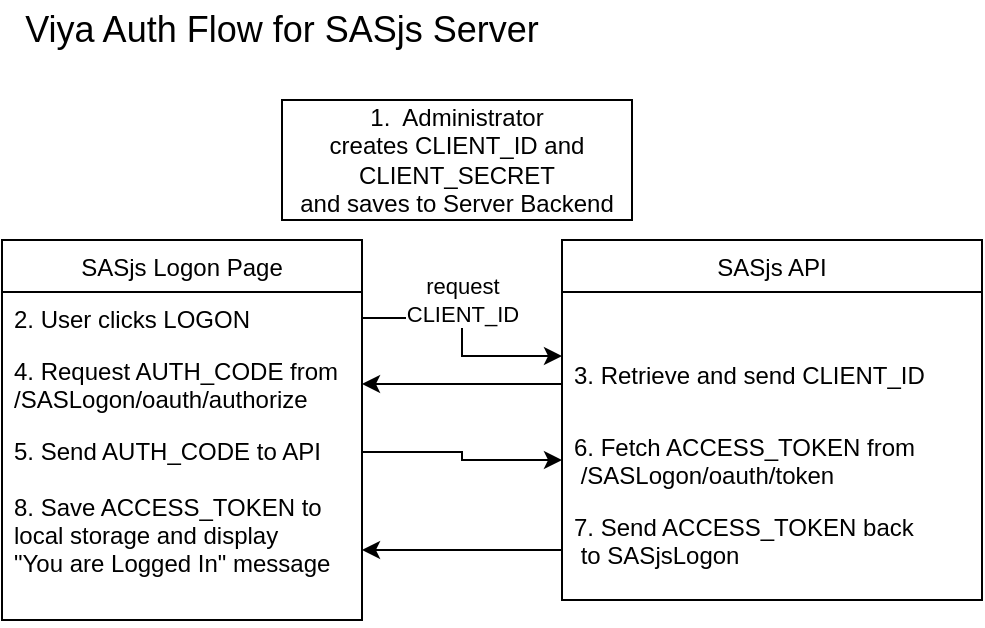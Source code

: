 <mxfile>
    <diagram id="W5IRJ3mJlahcmOzCifq6" name="Page-1">
        <mxGraphModel dx="782" dy="498" grid="1" gridSize="10" guides="1" tooltips="1" connect="1" arrows="1" fold="1" page="1" pageScale="1" pageWidth="827" pageHeight="1169" math="0" shadow="0">
            <root>
                <mxCell id="0"/>
                <mxCell id="1" parent="0"/>
                <mxCell id="4" value="SASjs Logon Page" style="swimlane;fontStyle=0;childLayout=stackLayout;horizontal=1;startSize=26;horizontalStack=0;resizeParent=1;resizeParentMax=0;resizeLast=0;collapsible=1;marginBottom=0;" vertex="1" parent="1">
                    <mxGeometry x="80" y="180" width="180" height="190" as="geometry"/>
                </mxCell>
                <mxCell id="5" value="2. User clicks LOGON" style="text;strokeColor=none;fillColor=none;align=left;verticalAlign=top;spacingLeft=4;spacingRight=4;overflow=hidden;rotatable=0;points=[[0,0.5],[1,0.5]];portConstraint=eastwest;" vertex="1" parent="4">
                    <mxGeometry y="26" width="180" height="26" as="geometry"/>
                </mxCell>
                <mxCell id="6" value="4. Request AUTH_CODE from &#10;/SASLogon/oauth/authorize" style="text;strokeColor=none;fillColor=none;align=left;verticalAlign=top;spacingLeft=4;spacingRight=4;overflow=hidden;rotatable=0;points=[[0,0.5],[1,0.5]];portConstraint=eastwest;" vertex="1" parent="4">
                    <mxGeometry y="52" width="180" height="40" as="geometry"/>
                </mxCell>
                <mxCell id="15" value="5. Send AUTH_CODE to API" style="text;strokeColor=none;fillColor=none;align=left;verticalAlign=top;spacingLeft=4;spacingRight=4;overflow=hidden;rotatable=0;points=[[0,0.5],[1,0.5]];portConstraint=eastwest;" vertex="1" parent="4">
                    <mxGeometry y="92" width="180" height="28" as="geometry"/>
                </mxCell>
                <mxCell id="19" value="8. Save ACCESS_TOKEN to&#10;local storage and display &#10;&quot;You are Logged In&quot; message" style="text;strokeColor=none;fillColor=none;align=left;verticalAlign=top;spacingLeft=4;spacingRight=4;overflow=hidden;rotatable=0;points=[[0,0.5],[1,0.5]];portConstraint=eastwest;" vertex="1" parent="4">
                    <mxGeometry y="120" width="180" height="70" as="geometry"/>
                </mxCell>
                <mxCell id="8" value="SASjs API" style="swimlane;fontStyle=0;childLayout=stackLayout;horizontal=1;startSize=26;horizontalStack=0;resizeParent=1;resizeParentMax=0;resizeLast=0;collapsible=1;marginBottom=0;" vertex="1" parent="1">
                    <mxGeometry x="360" y="180" width="210" height="180" as="geometry"/>
                </mxCell>
                <mxCell id="9" value="&#10;&#10;3. Retrieve and send CLIENT_ID" style="text;strokeColor=none;fillColor=none;align=left;verticalAlign=top;spacingLeft=4;spacingRight=4;overflow=hidden;rotatable=0;points=[[0,0.5],[1,0.5]];portConstraint=eastwest;" vertex="1" parent="8">
                    <mxGeometry y="26" width="210" height="64" as="geometry"/>
                </mxCell>
                <mxCell id="10" value="6. Fetch ACCESS_TOKEN from&#10; /SASLogon/oauth/token " style="text;strokeColor=none;fillColor=none;align=left;verticalAlign=top;spacingLeft=4;spacingRight=4;overflow=hidden;rotatable=0;points=[[0,0.5],[1,0.5]];portConstraint=eastwest;" vertex="1" parent="8">
                    <mxGeometry y="90" width="210" height="40" as="geometry"/>
                </mxCell>
                <mxCell id="18" value="7. Send ACCESS_TOKEN back&#10; to SASjsLogon" style="text;strokeColor=none;fillColor=none;align=left;verticalAlign=top;spacingLeft=4;spacingRight=4;overflow=hidden;rotatable=0;points=[[0,0.5],[1,0.5]];portConstraint=eastwest;" vertex="1" parent="8">
                    <mxGeometry y="130" width="210" height="50" as="geometry"/>
                </mxCell>
                <mxCell id="13" value="request &lt;br&gt;CLIENT_ID" style="edgeStyle=orthogonalEdgeStyle;rounded=0;orthogonalLoop=1;jettySize=auto;html=1;exitX=1;exitY=0.5;exitDx=0;exitDy=0;entryX=0;entryY=0.5;entryDx=0;entryDy=0;" edge="1" parent="1" source="5" target="9">
                    <mxGeometry x="-0.16" y="-9" relative="1" as="geometry">
                        <mxPoint x="9" y="-9" as="offset"/>
                    </mxGeometry>
                </mxCell>
                <mxCell id="17" style="edgeStyle=orthogonalEdgeStyle;rounded=0;orthogonalLoop=1;jettySize=auto;html=1;exitX=1;exitY=0.5;exitDx=0;exitDy=0;" edge="1" parent="1" source="15" target="10">
                    <mxGeometry relative="1" as="geometry">
                        <Array as="points">
                            <mxPoint x="310" y="286"/>
                            <mxPoint x="310" y="290"/>
                        </Array>
                    </mxGeometry>
                </mxCell>
                <mxCell id="20" style="edgeStyle=orthogonalEdgeStyle;rounded=0;orthogonalLoop=1;jettySize=auto;html=1;" edge="1" parent="1" source="9" target="6">
                    <mxGeometry relative="1" as="geometry">
                        <Array as="points">
                            <mxPoint x="350" y="252"/>
                            <mxPoint x="350" y="252"/>
                        </Array>
                    </mxGeometry>
                </mxCell>
                <mxCell id="21" style="edgeStyle=orthogonalEdgeStyle;rounded=0;orthogonalLoop=1;jettySize=auto;html=1;entryX=1;entryY=0.5;entryDx=0;entryDy=0;" edge="1" parent="1" source="18" target="19">
                    <mxGeometry relative="1" as="geometry"/>
                </mxCell>
                <mxCell id="23" value="&lt;span&gt;1.&amp;nbsp; Administrator creates&amp;nbsp;CLIENT_ID and CLIENT_SECRET&lt;/span&gt;&lt;br&gt;&lt;span&gt;and saves to Server Backend&lt;/span&gt;" style="rounded=0;whiteSpace=wrap;html=1;" vertex="1" parent="1">
                    <mxGeometry x="220" y="110" width="175" height="60" as="geometry"/>
                </mxCell>
                <mxCell id="24" value="&lt;font style=&quot;font-size: 18px&quot;&gt;Viya Auth Flow for SASjs Server&lt;/font&gt;" style="text;html=1;strokeColor=none;fillColor=none;align=center;verticalAlign=middle;whiteSpace=wrap;rounded=0;" vertex="1" parent="1">
                    <mxGeometry x="80" y="60" width="280" height="30" as="geometry"/>
                </mxCell>
            </root>
        </mxGraphModel>
    </diagram>
</mxfile>